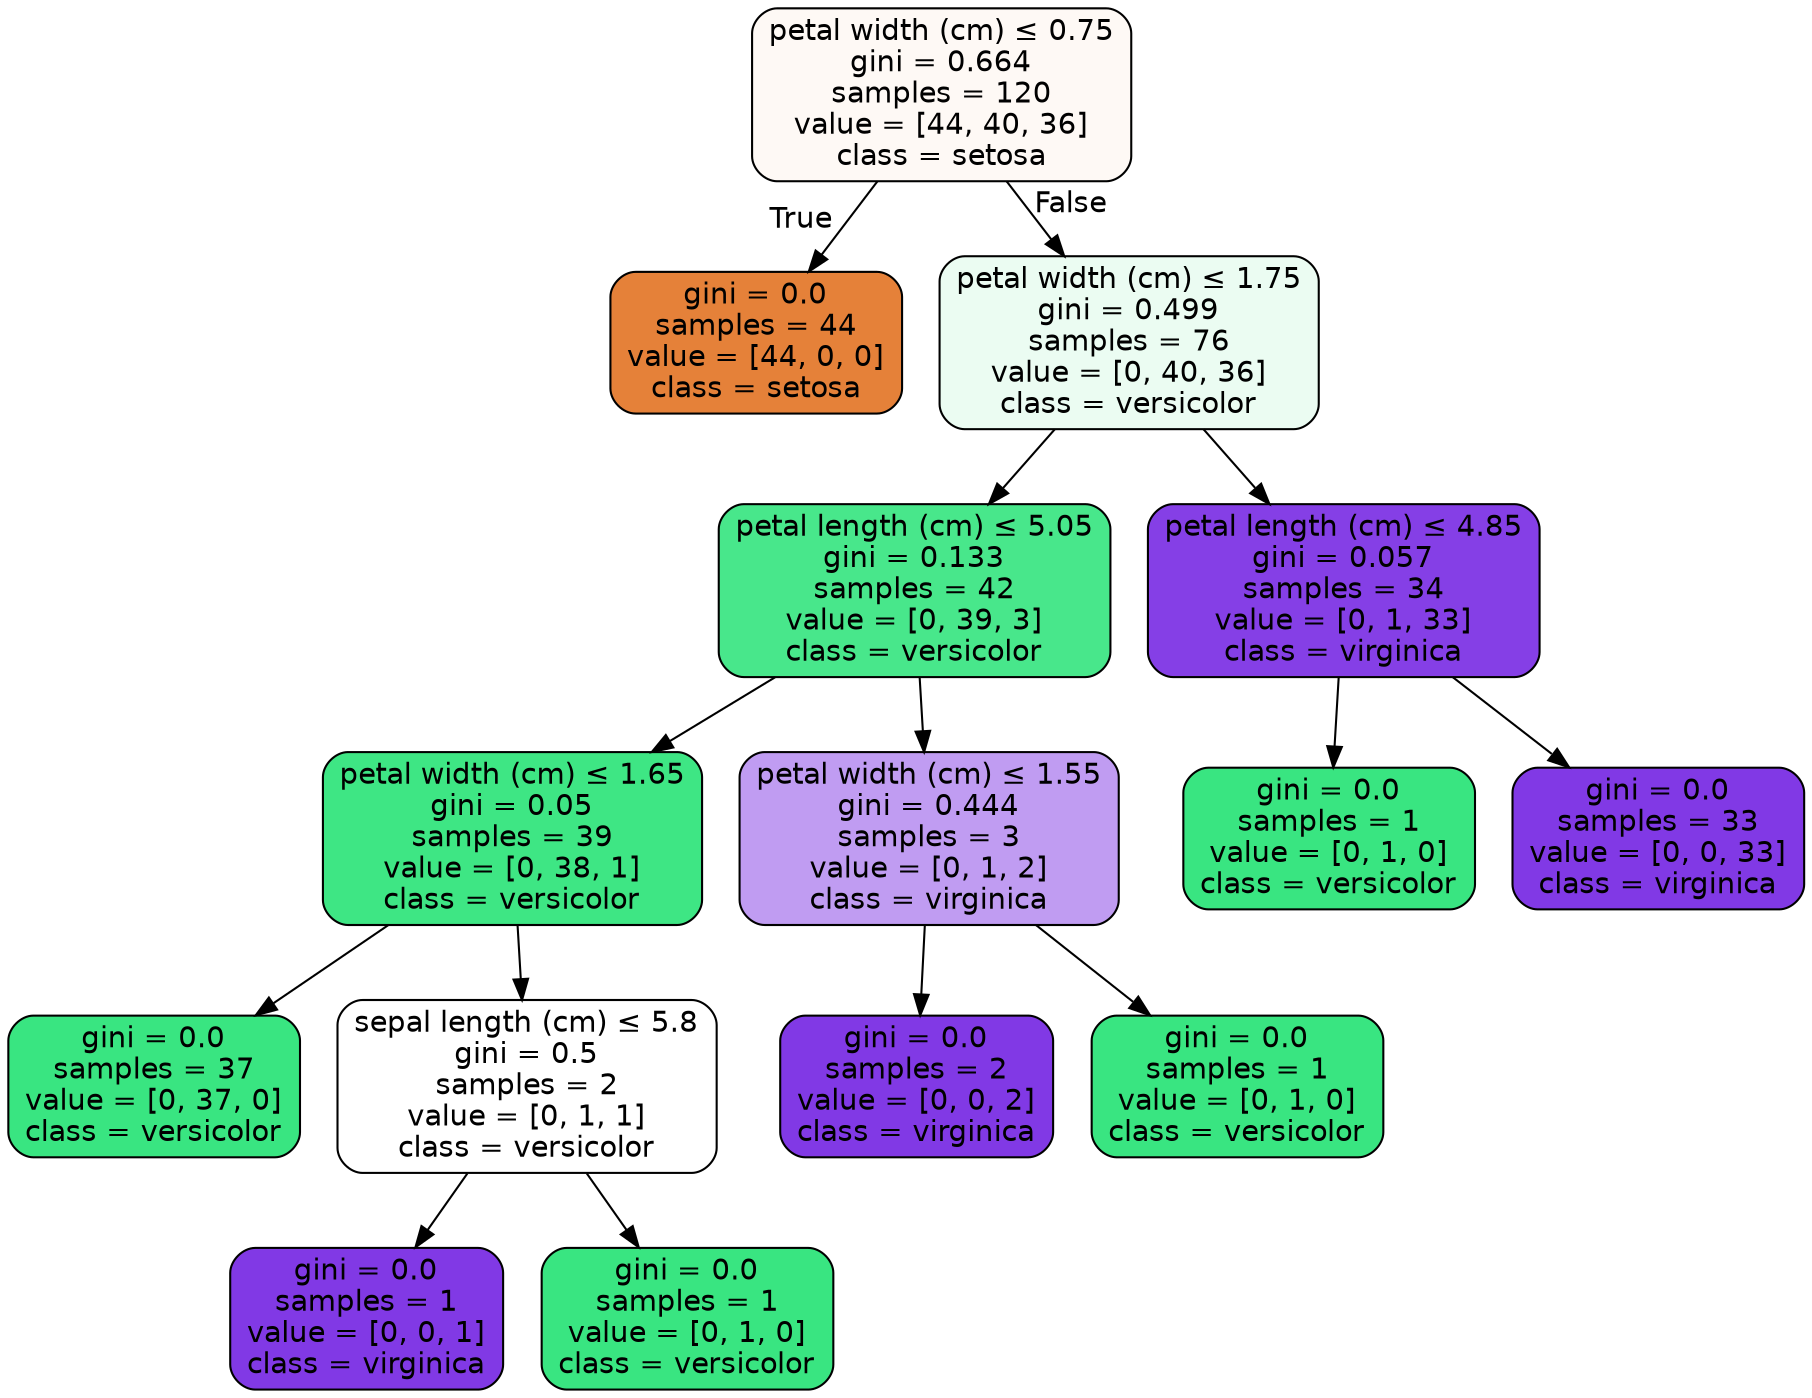 digraph Tree {
node [shape=box, style="filled, rounded", color="black", fontname="helvetica"] ;
edge [fontname="helvetica"] ;
0 [label=<petal width (cm) &le; 0.75<br/>gini = 0.664<br/>samples = 120<br/>value = [44, 40, 36]<br/>class = setosa>, fillcolor="#fef9f5"] ;
1 [label=<gini = 0.0<br/>samples = 44<br/>value = [44, 0, 0]<br/>class = setosa>, fillcolor="#e58139"] ;
0 -> 1 [labeldistance=2.5, labelangle=45, headlabel="True"] ;
2 [label=<petal width (cm) &le; 1.75<br/>gini = 0.499<br/>samples = 76<br/>value = [0, 40, 36]<br/>class = versicolor>, fillcolor="#ebfcf2"] ;
0 -> 2 [labeldistance=2.5, labelangle=-45, headlabel="False"] ;
3 [label=<petal length (cm) &le; 5.05<br/>gini = 0.133<br/>samples = 42<br/>value = [0, 39, 3]<br/>class = versicolor>, fillcolor="#48e78b"] ;
2 -> 3 ;
4 [label=<petal width (cm) &le; 1.65<br/>gini = 0.05<br/>samples = 39<br/>value = [0, 38, 1]<br/>class = versicolor>, fillcolor="#3ee684"] ;
3 -> 4 ;
5 [label=<gini = 0.0<br/>samples = 37<br/>value = [0, 37, 0]<br/>class = versicolor>, fillcolor="#39e581"] ;
4 -> 5 ;
6 [label=<sepal length (cm) &le; 5.8<br/>gini = 0.5<br/>samples = 2<br/>value = [0, 1, 1]<br/>class = versicolor>, fillcolor="#ffffff"] ;
4 -> 6 ;
7 [label=<gini = 0.0<br/>samples = 1<br/>value = [0, 0, 1]<br/>class = virginica>, fillcolor="#8139e5"] ;
6 -> 7 ;
8 [label=<gini = 0.0<br/>samples = 1<br/>value = [0, 1, 0]<br/>class = versicolor>, fillcolor="#39e581"] ;
6 -> 8 ;
9 [label=<petal width (cm) &le; 1.55<br/>gini = 0.444<br/>samples = 3<br/>value = [0, 1, 2]<br/>class = virginica>, fillcolor="#c09cf2"] ;
3 -> 9 ;
10 [label=<gini = 0.0<br/>samples = 2<br/>value = [0, 0, 2]<br/>class = virginica>, fillcolor="#8139e5"] ;
9 -> 10 ;
11 [label=<gini = 0.0<br/>samples = 1<br/>value = [0, 1, 0]<br/>class = versicolor>, fillcolor="#39e581"] ;
9 -> 11 ;
12 [label=<petal length (cm) &le; 4.85<br/>gini = 0.057<br/>samples = 34<br/>value = [0, 1, 33]<br/>class = virginica>, fillcolor="#853fe6"] ;
2 -> 12 ;
13 [label=<gini = 0.0<br/>samples = 1<br/>value = [0, 1, 0]<br/>class = versicolor>, fillcolor="#39e581"] ;
12 -> 13 ;
14 [label=<gini = 0.0<br/>samples = 33<br/>value = [0, 0, 33]<br/>class = virginica>, fillcolor="#8139e5"] ;
12 -> 14 ;
}
